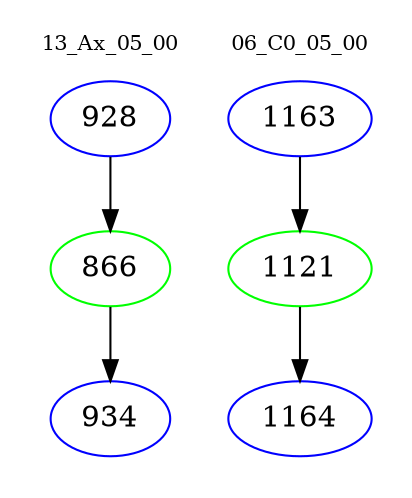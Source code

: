 digraph{
subgraph cluster_0 {
color = white
label = "13_Ax_05_00";
fontsize=10;
T0_928 [label="928", color="blue"]
T0_928 -> T0_866 [color="black"]
T0_866 [label="866", color="green"]
T0_866 -> T0_934 [color="black"]
T0_934 [label="934", color="blue"]
}
subgraph cluster_1 {
color = white
label = "06_C0_05_00";
fontsize=10;
T1_1163 [label="1163", color="blue"]
T1_1163 -> T1_1121 [color="black"]
T1_1121 [label="1121", color="green"]
T1_1121 -> T1_1164 [color="black"]
T1_1164 [label="1164", color="blue"]
}
}
